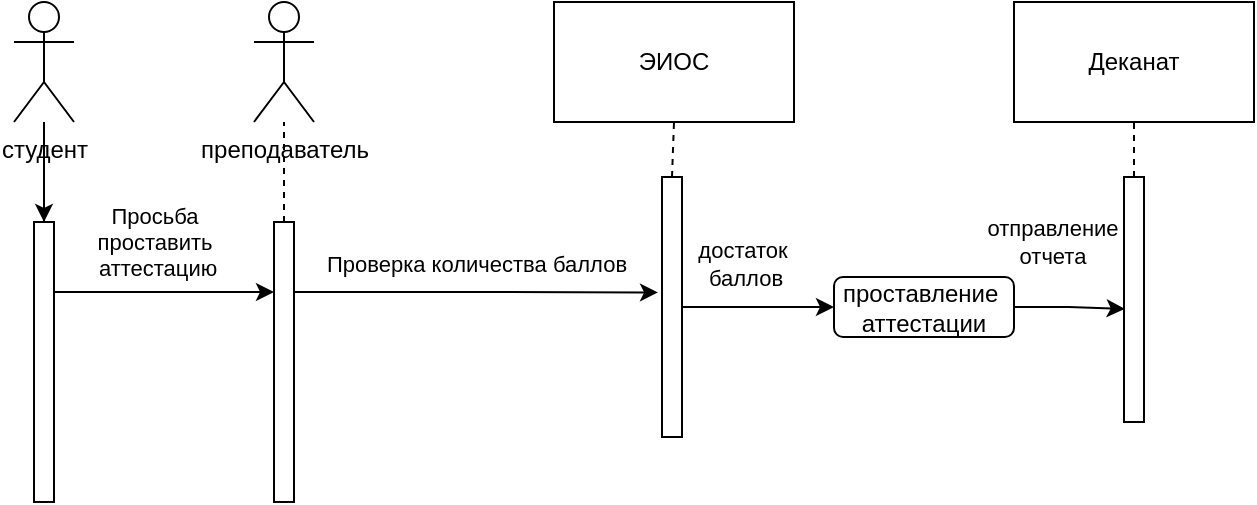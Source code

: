 <mxfile version="20.3.0" type="device"><diagram id="BXjp664xf4CtLHlsezeF" name="Страница 1"><mxGraphModel dx="864" dy="534" grid="1" gridSize="10" guides="1" tooltips="1" connect="1" arrows="1" fold="1" page="1" pageScale="1" pageWidth="827" pageHeight="1169" math="0" shadow="0"><root><mxCell id="0"/><mxCell id="1" parent="0"/><mxCell id="72kxH6_bsL41ID2vVLsO-14" value="" style="edgeStyle=orthogonalEdgeStyle;rounded=0;orthogonalLoop=1;jettySize=auto;html=1;" edge="1" parent="1" source="72kxH6_bsL41ID2vVLsO-1" target="72kxH6_bsL41ID2vVLsO-5"><mxGeometry relative="1" as="geometry"/></mxCell><mxCell id="72kxH6_bsL41ID2vVLsO-1" value="студент" style="shape=umlActor;verticalLabelPosition=bottom;verticalAlign=top;html=1;outlineConnect=0;" vertex="1" parent="1"><mxGeometry x="80" y="70" width="30" height="60" as="geometry"/></mxCell><mxCell id="72kxH6_bsL41ID2vVLsO-2" value="преподаватель" style="shape=umlActor;verticalLabelPosition=bottom;verticalAlign=top;html=1;outlineConnect=0;" vertex="1" parent="1"><mxGeometry x="200" y="70" width="30" height="60" as="geometry"/></mxCell><mxCell id="72kxH6_bsL41ID2vVLsO-3" value="ЭИОС" style="rounded=0;whiteSpace=wrap;html=1;" vertex="1" parent="1"><mxGeometry x="350" y="70" width="120" height="60" as="geometry"/></mxCell><mxCell id="72kxH6_bsL41ID2vVLsO-4" value="Деканат" style="rounded=0;whiteSpace=wrap;html=1;" vertex="1" parent="1"><mxGeometry x="580" y="70" width="120" height="60" as="geometry"/></mxCell><mxCell id="72kxH6_bsL41ID2vVLsO-12" style="edgeStyle=orthogonalEdgeStyle;rounded=0;orthogonalLoop=1;jettySize=auto;html=1;exitX=1;exitY=0.25;exitDx=0;exitDy=0;entryX=0;entryY=0.25;entryDx=0;entryDy=0;" edge="1" parent="1" source="72kxH6_bsL41ID2vVLsO-5" target="72kxH6_bsL41ID2vVLsO-8"><mxGeometry relative="1" as="geometry"/></mxCell><mxCell id="72kxH6_bsL41ID2vVLsO-13" value="Просьба &lt;br&gt;проставить&lt;br&gt;&amp;nbsp;аттестацию" style="edgeLabel;html=1;align=center;verticalAlign=middle;resizable=0;points=[];" vertex="1" connectable="0" parent="72kxH6_bsL41ID2vVLsO-12"><mxGeometry x="-0.182" y="-1" relative="1" as="geometry"><mxPoint x="5" y="-26" as="offset"/></mxGeometry></mxCell><mxCell id="72kxH6_bsL41ID2vVLsO-5" value="" style="rounded=0;whiteSpace=wrap;html=1;" vertex="1" parent="1"><mxGeometry x="90" y="180" width="10" height="140" as="geometry"/></mxCell><mxCell id="72kxH6_bsL41ID2vVLsO-7" value="" style="endArrow=none;dashed=1;html=1;rounded=0;" edge="1" parent="1" target="72kxH6_bsL41ID2vVLsO-1"><mxGeometry width="50" height="50" relative="1" as="geometry"><mxPoint x="95" y="180" as="sourcePoint"/><mxPoint x="140" y="250" as="targetPoint"/></mxGeometry></mxCell><mxCell id="72kxH6_bsL41ID2vVLsO-20" style="edgeStyle=orthogonalEdgeStyle;rounded=0;orthogonalLoop=1;jettySize=auto;html=1;exitX=1;exitY=0.25;exitDx=0;exitDy=0;entryX=-0.2;entryY=0.444;entryDx=0;entryDy=0;entryPerimeter=0;" edge="1" parent="1" source="72kxH6_bsL41ID2vVLsO-8" target="72kxH6_bsL41ID2vVLsO-15"><mxGeometry relative="1" as="geometry"/></mxCell><mxCell id="72kxH6_bsL41ID2vVLsO-21" value="Проверка количества баллов" style="edgeLabel;html=1;align=center;verticalAlign=middle;resizable=0;points=[];" vertex="1" connectable="0" parent="72kxH6_bsL41ID2vVLsO-20"><mxGeometry x="0.244" relative="1" as="geometry"><mxPoint x="-23" y="-14" as="offset"/></mxGeometry></mxCell><mxCell id="72kxH6_bsL41ID2vVLsO-8" value="" style="rounded=0;whiteSpace=wrap;html=1;" vertex="1" parent="1"><mxGeometry x="210" y="180" width="10" height="140" as="geometry"/></mxCell><mxCell id="72kxH6_bsL41ID2vVLsO-9" value="" style="endArrow=none;dashed=1;html=1;rounded=0;exitX=0.5;exitY=0;exitDx=0;exitDy=0;" edge="1" parent="1" source="72kxH6_bsL41ID2vVLsO-8" target="72kxH6_bsL41ID2vVLsO-2"><mxGeometry width="50" height="50" relative="1" as="geometry"><mxPoint x="300" y="290" as="sourcePoint"/><mxPoint x="350" y="240" as="targetPoint"/></mxGeometry></mxCell><mxCell id="72kxH6_bsL41ID2vVLsO-30" style="edgeStyle=orthogonalEdgeStyle;rounded=0;orthogonalLoop=1;jettySize=auto;html=1;entryX=0;entryY=0.5;entryDx=0;entryDy=0;" edge="1" parent="1" source="72kxH6_bsL41ID2vVLsO-15" target="72kxH6_bsL41ID2vVLsO-25"><mxGeometry relative="1" as="geometry"/></mxCell><mxCell id="72kxH6_bsL41ID2vVLsO-34" value="достаток&lt;br&gt;&amp;nbsp;баллов" style="edgeLabel;html=1;align=center;verticalAlign=middle;resizable=0;points=[];" vertex="1" connectable="0" parent="72kxH6_bsL41ID2vVLsO-30"><mxGeometry x="-0.216" y="1" relative="1" as="geometry"><mxPoint y="-21" as="offset"/></mxGeometry></mxCell><mxCell id="72kxH6_bsL41ID2vVLsO-15" value="" style="rounded=0;whiteSpace=wrap;html=1;" vertex="1" parent="1"><mxGeometry x="404" y="157.5" width="10" height="130" as="geometry"/></mxCell><mxCell id="72kxH6_bsL41ID2vVLsO-23" value="" style="rounded=0;whiteSpace=wrap;html=1;" vertex="1" parent="1"><mxGeometry x="635" y="157.5" width="10" height="122.5" as="geometry"/></mxCell><mxCell id="72kxH6_bsL41ID2vVLsO-33" style="edgeStyle=orthogonalEdgeStyle;rounded=0;orthogonalLoop=1;jettySize=auto;html=1;entryX=0.034;entryY=0.538;entryDx=0;entryDy=0;entryPerimeter=0;" edge="1" parent="1" source="72kxH6_bsL41ID2vVLsO-25" target="72kxH6_bsL41ID2vVLsO-23"><mxGeometry relative="1" as="geometry"/></mxCell><mxCell id="72kxH6_bsL41ID2vVLsO-35" value="отправление&lt;br&gt;отчета" style="edgeLabel;html=1;align=center;verticalAlign=middle;resizable=0;points=[];" vertex="1" connectable="0" parent="72kxH6_bsL41ID2vVLsO-33"><mxGeometry x="-0.316" relative="1" as="geometry"><mxPoint y="-33" as="offset"/></mxGeometry></mxCell><mxCell id="72kxH6_bsL41ID2vVLsO-25" value="проставление&amp;nbsp;&lt;br&gt;аттестации" style="rounded=1;whiteSpace=wrap;html=1;" vertex="1" parent="1"><mxGeometry x="490" y="207.5" width="90" height="30" as="geometry"/></mxCell><mxCell id="72kxH6_bsL41ID2vVLsO-28" value="" style="endArrow=none;dashed=1;html=1;rounded=0;entryX=0.5;entryY=1;entryDx=0;entryDy=0;exitX=0.5;exitY=0;exitDx=0;exitDy=0;" edge="1" parent="1" source="72kxH6_bsL41ID2vVLsO-15" target="72kxH6_bsL41ID2vVLsO-3"><mxGeometry width="50" height="50" relative="1" as="geometry"><mxPoint x="360" y="220" as="sourcePoint"/><mxPoint x="410" y="170" as="targetPoint"/></mxGeometry></mxCell><mxCell id="72kxH6_bsL41ID2vVLsO-29" value="" style="endArrow=none;dashed=1;html=1;rounded=0;entryX=0.5;entryY=1;entryDx=0;entryDy=0;exitX=0.5;exitY=0;exitDx=0;exitDy=0;" edge="1" parent="1" source="72kxH6_bsL41ID2vVLsO-23" target="72kxH6_bsL41ID2vVLsO-4"><mxGeometry width="50" height="50" relative="1" as="geometry"><mxPoint x="570" y="210" as="sourcePoint"/><mxPoint x="620" y="160" as="targetPoint"/></mxGeometry></mxCell></root></mxGraphModel></diagram></mxfile>